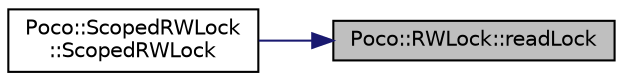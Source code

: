 digraph "Poco::RWLock::readLock"
{
 // LATEX_PDF_SIZE
  edge [fontname="Helvetica",fontsize="10",labelfontname="Helvetica",labelfontsize="10"];
  node [fontname="Helvetica",fontsize="10",shape=record];
  rankdir="RL";
  Node1 [label="Poco::RWLock::readLock",height=0.2,width=0.4,color="black", fillcolor="grey75", style="filled", fontcolor="black",tooltip="Destroys the Reader/Writer lock."];
  Node1 -> Node2 [dir="back",color="midnightblue",fontsize="10",style="solid",fontname="Helvetica"];
  Node2 [label="Poco::ScopedRWLock\l::ScopedRWLock",height=0.2,width=0.4,color="black", fillcolor="white", style="filled",URL="$classPoco_1_1ScopedRWLock.html#a1eb52e49a5018afd601f5e6d7ed938d5",tooltip=" "];
}
